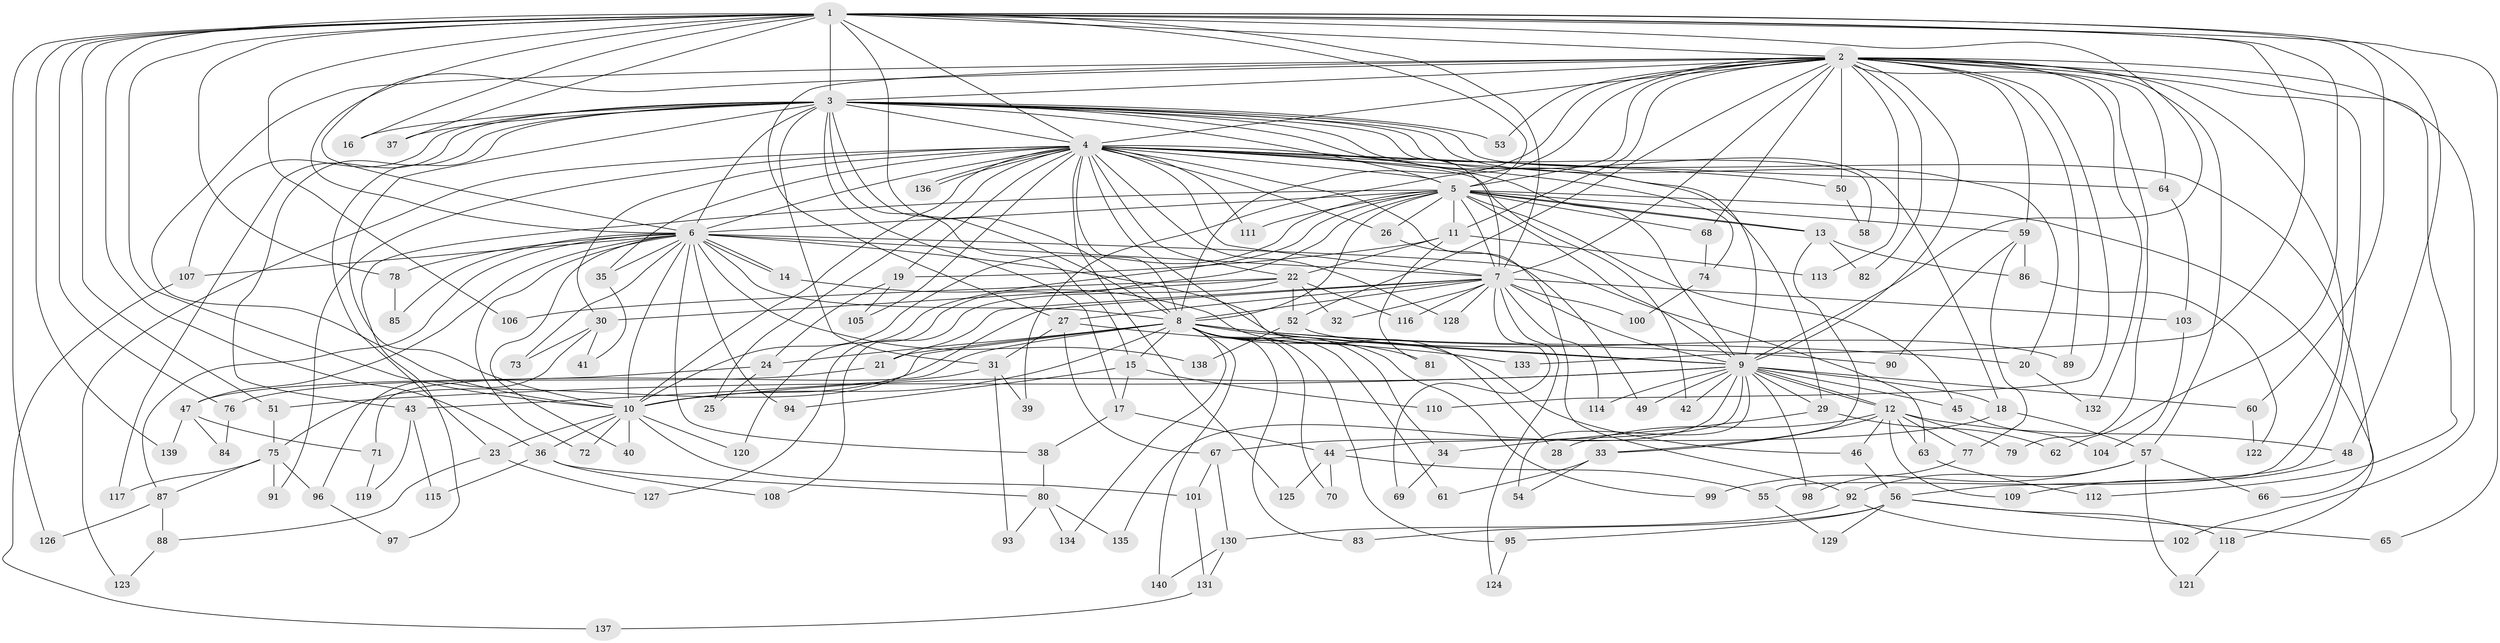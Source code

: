 // Generated by graph-tools (version 1.1) at 2025/34/03/09/25 02:34:57]
// undirected, 140 vertices, 305 edges
graph export_dot {
graph [start="1"]
  node [color=gray90,style=filled];
  1;
  2;
  3;
  4;
  5;
  6;
  7;
  8;
  9;
  10;
  11;
  12;
  13;
  14;
  15;
  16;
  17;
  18;
  19;
  20;
  21;
  22;
  23;
  24;
  25;
  26;
  27;
  28;
  29;
  30;
  31;
  32;
  33;
  34;
  35;
  36;
  37;
  38;
  39;
  40;
  41;
  42;
  43;
  44;
  45;
  46;
  47;
  48;
  49;
  50;
  51;
  52;
  53;
  54;
  55;
  56;
  57;
  58;
  59;
  60;
  61;
  62;
  63;
  64;
  65;
  66;
  67;
  68;
  69;
  70;
  71;
  72;
  73;
  74;
  75;
  76;
  77;
  78;
  79;
  80;
  81;
  82;
  83;
  84;
  85;
  86;
  87;
  88;
  89;
  90;
  91;
  92;
  93;
  94;
  95;
  96;
  97;
  98;
  99;
  100;
  101;
  102;
  103;
  104;
  105;
  106;
  107;
  108;
  109;
  110;
  111;
  112;
  113;
  114;
  115;
  116;
  117;
  118;
  119;
  120;
  121;
  122;
  123;
  124;
  125;
  126;
  127;
  128;
  129;
  130;
  131;
  132;
  133;
  134;
  135;
  136;
  137;
  138;
  139;
  140;
  1 -- 2;
  1 -- 3;
  1 -- 4;
  1 -- 5;
  1 -- 6;
  1 -- 7;
  1 -- 8;
  1 -- 9;
  1 -- 10;
  1 -- 16;
  1 -- 36;
  1 -- 37;
  1 -- 48;
  1 -- 51;
  1 -- 60;
  1 -- 62;
  1 -- 65;
  1 -- 76;
  1 -- 78;
  1 -- 106;
  1 -- 126;
  1 -- 133;
  1 -- 139;
  2 -- 3;
  2 -- 4;
  2 -- 5;
  2 -- 6;
  2 -- 7;
  2 -- 8;
  2 -- 9;
  2 -- 10;
  2 -- 11;
  2 -- 27;
  2 -- 39;
  2 -- 50;
  2 -- 52;
  2 -- 53;
  2 -- 55;
  2 -- 56;
  2 -- 57;
  2 -- 59;
  2 -- 64;
  2 -- 68;
  2 -- 79;
  2 -- 82;
  2 -- 89;
  2 -- 102;
  2 -- 110;
  2 -- 112;
  2 -- 113;
  2 -- 132;
  3 -- 4;
  3 -- 5;
  3 -- 6;
  3 -- 7;
  3 -- 8;
  3 -- 9;
  3 -- 10;
  3 -- 15;
  3 -- 16;
  3 -- 17;
  3 -- 18;
  3 -- 20;
  3 -- 23;
  3 -- 31;
  3 -- 37;
  3 -- 43;
  3 -- 53;
  3 -- 58;
  3 -- 66;
  3 -- 107;
  3 -- 117;
  4 -- 5;
  4 -- 6;
  4 -- 7;
  4 -- 8;
  4 -- 9;
  4 -- 10;
  4 -- 19;
  4 -- 22;
  4 -- 25;
  4 -- 26;
  4 -- 28;
  4 -- 29;
  4 -- 30;
  4 -- 35;
  4 -- 42;
  4 -- 50;
  4 -- 64;
  4 -- 74;
  4 -- 91;
  4 -- 92;
  4 -- 105;
  4 -- 111;
  4 -- 123;
  4 -- 125;
  4 -- 128;
  4 -- 136;
  4 -- 136;
  5 -- 6;
  5 -- 7;
  5 -- 8;
  5 -- 9;
  5 -- 10;
  5 -- 11;
  5 -- 13;
  5 -- 13;
  5 -- 26;
  5 -- 45;
  5 -- 59;
  5 -- 68;
  5 -- 97;
  5 -- 111;
  5 -- 118;
  5 -- 120;
  5 -- 127;
  6 -- 7;
  6 -- 8;
  6 -- 9;
  6 -- 10;
  6 -- 14;
  6 -- 14;
  6 -- 35;
  6 -- 38;
  6 -- 40;
  6 -- 47;
  6 -- 63;
  6 -- 72;
  6 -- 73;
  6 -- 78;
  6 -- 85;
  6 -- 87;
  6 -- 94;
  6 -- 107;
  6 -- 138;
  7 -- 8;
  7 -- 9;
  7 -- 10;
  7 -- 21;
  7 -- 27;
  7 -- 32;
  7 -- 69;
  7 -- 100;
  7 -- 103;
  7 -- 114;
  7 -- 116;
  7 -- 124;
  7 -- 128;
  8 -- 9;
  8 -- 10;
  8 -- 15;
  8 -- 20;
  8 -- 21;
  8 -- 24;
  8 -- 34;
  8 -- 61;
  8 -- 70;
  8 -- 71;
  8 -- 75;
  8 -- 81;
  8 -- 83;
  8 -- 90;
  8 -- 95;
  8 -- 99;
  8 -- 134;
  8 -- 140;
  9 -- 10;
  9 -- 12;
  9 -- 12;
  9 -- 18;
  9 -- 29;
  9 -- 42;
  9 -- 44;
  9 -- 45;
  9 -- 49;
  9 -- 51;
  9 -- 54;
  9 -- 60;
  9 -- 98;
  9 -- 114;
  9 -- 135;
  10 -- 23;
  10 -- 36;
  10 -- 40;
  10 -- 72;
  10 -- 101;
  10 -- 120;
  11 -- 19;
  11 -- 22;
  11 -- 81;
  11 -- 113;
  12 -- 28;
  12 -- 33;
  12 -- 46;
  12 -- 48;
  12 -- 63;
  12 -- 77;
  12 -- 79;
  12 -- 109;
  13 -- 33;
  13 -- 82;
  13 -- 86;
  14 -- 46;
  15 -- 17;
  15 -- 94;
  15 -- 110;
  17 -- 38;
  17 -- 44;
  18 -- 57;
  18 -- 67;
  19 -- 24;
  19 -- 105;
  20 -- 132;
  21 -- 76;
  22 -- 30;
  22 -- 32;
  22 -- 52;
  22 -- 106;
  22 -- 108;
  22 -- 116;
  23 -- 88;
  23 -- 127;
  24 -- 25;
  24 -- 47;
  26 -- 49;
  27 -- 31;
  27 -- 67;
  27 -- 133;
  29 -- 34;
  29 -- 62;
  30 -- 41;
  30 -- 73;
  30 -- 96;
  31 -- 39;
  31 -- 43;
  31 -- 93;
  33 -- 54;
  33 -- 61;
  34 -- 69;
  35 -- 41;
  36 -- 80;
  36 -- 108;
  36 -- 115;
  38 -- 80;
  43 -- 115;
  43 -- 119;
  44 -- 55;
  44 -- 70;
  44 -- 125;
  45 -- 104;
  46 -- 56;
  47 -- 71;
  47 -- 84;
  47 -- 139;
  48 -- 109;
  50 -- 58;
  51 -- 75;
  52 -- 89;
  52 -- 138;
  55 -- 129;
  56 -- 65;
  56 -- 83;
  56 -- 95;
  56 -- 118;
  56 -- 129;
  57 -- 66;
  57 -- 92;
  57 -- 99;
  57 -- 121;
  59 -- 77;
  59 -- 86;
  59 -- 90;
  60 -- 122;
  63 -- 112;
  64 -- 103;
  67 -- 101;
  67 -- 130;
  68 -- 74;
  71 -- 119;
  74 -- 100;
  75 -- 87;
  75 -- 91;
  75 -- 96;
  75 -- 117;
  76 -- 84;
  77 -- 98;
  78 -- 85;
  80 -- 93;
  80 -- 134;
  80 -- 135;
  86 -- 122;
  87 -- 88;
  87 -- 126;
  88 -- 123;
  92 -- 102;
  92 -- 130;
  95 -- 124;
  96 -- 97;
  101 -- 131;
  103 -- 104;
  107 -- 137;
  118 -- 121;
  130 -- 131;
  130 -- 140;
  131 -- 137;
}
